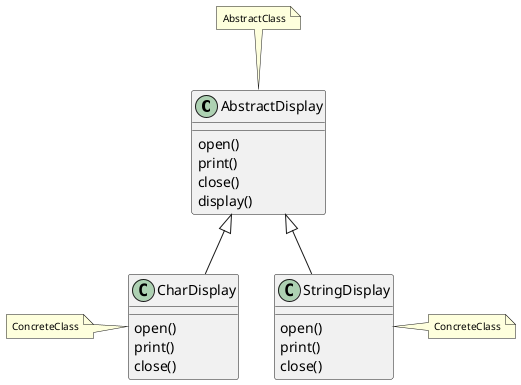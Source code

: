 @startuml

class AbstractDisplay {
    open()
    print()
    close()
    display()
}

class CharDisplay {
    open()
    print()
    close()
}

class StringDisplay {
    open()
    print()
    close()
}

AbstractDisplay <|-do- CharDisplay
AbstractDisplay <|-do- StringDisplay

note top of AbstractDisplay
    <size:10>AbstractClass
end note

note left of CharDisplay
    <size:10>ConcreteClass
end note

note right of StringDisplay
    <size:10>ConcreteClass
end note

@enduml